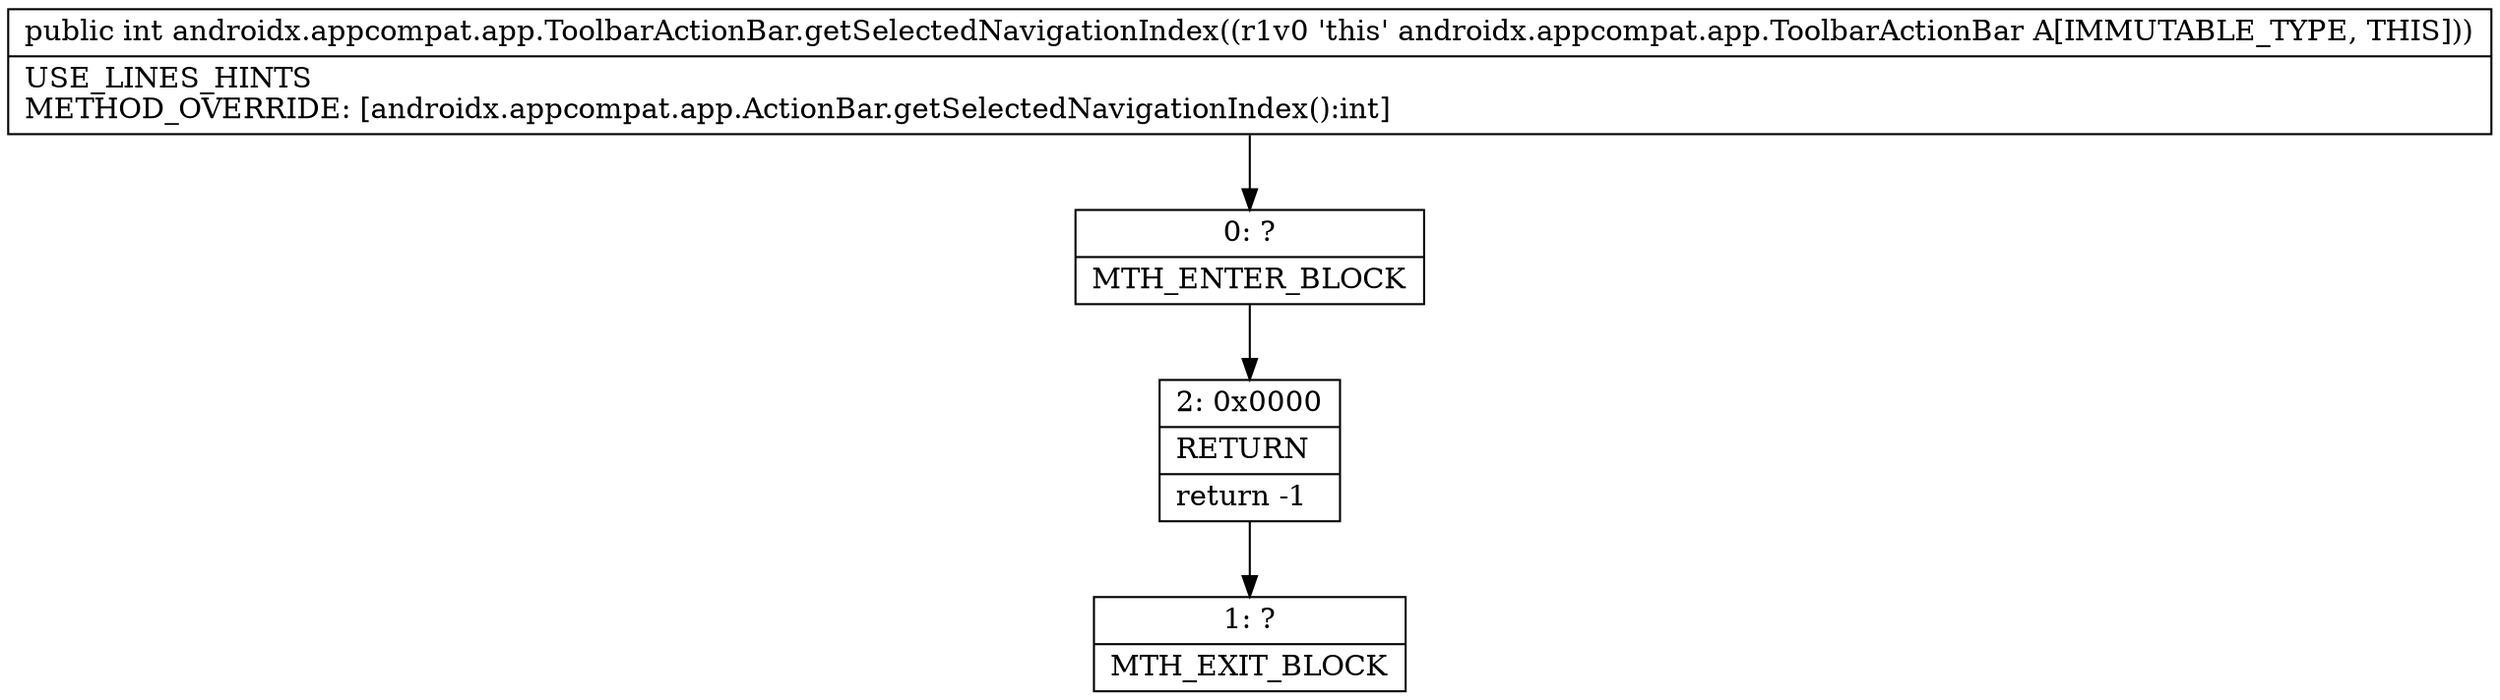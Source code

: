 digraph "CFG forandroidx.appcompat.app.ToolbarActionBar.getSelectedNavigationIndex()I" {
Node_0 [shape=record,label="{0\:\ ?|MTH_ENTER_BLOCK\l}"];
Node_2 [shape=record,label="{2\:\ 0x0000|RETURN\l|return \-1\l}"];
Node_1 [shape=record,label="{1\:\ ?|MTH_EXIT_BLOCK\l}"];
MethodNode[shape=record,label="{public int androidx.appcompat.app.ToolbarActionBar.getSelectedNavigationIndex((r1v0 'this' androidx.appcompat.app.ToolbarActionBar A[IMMUTABLE_TYPE, THIS]))  | USE_LINES_HINTS\lMETHOD_OVERRIDE: [androidx.appcompat.app.ActionBar.getSelectedNavigationIndex():int]\l}"];
MethodNode -> Node_0;Node_0 -> Node_2;
Node_2 -> Node_1;
}

